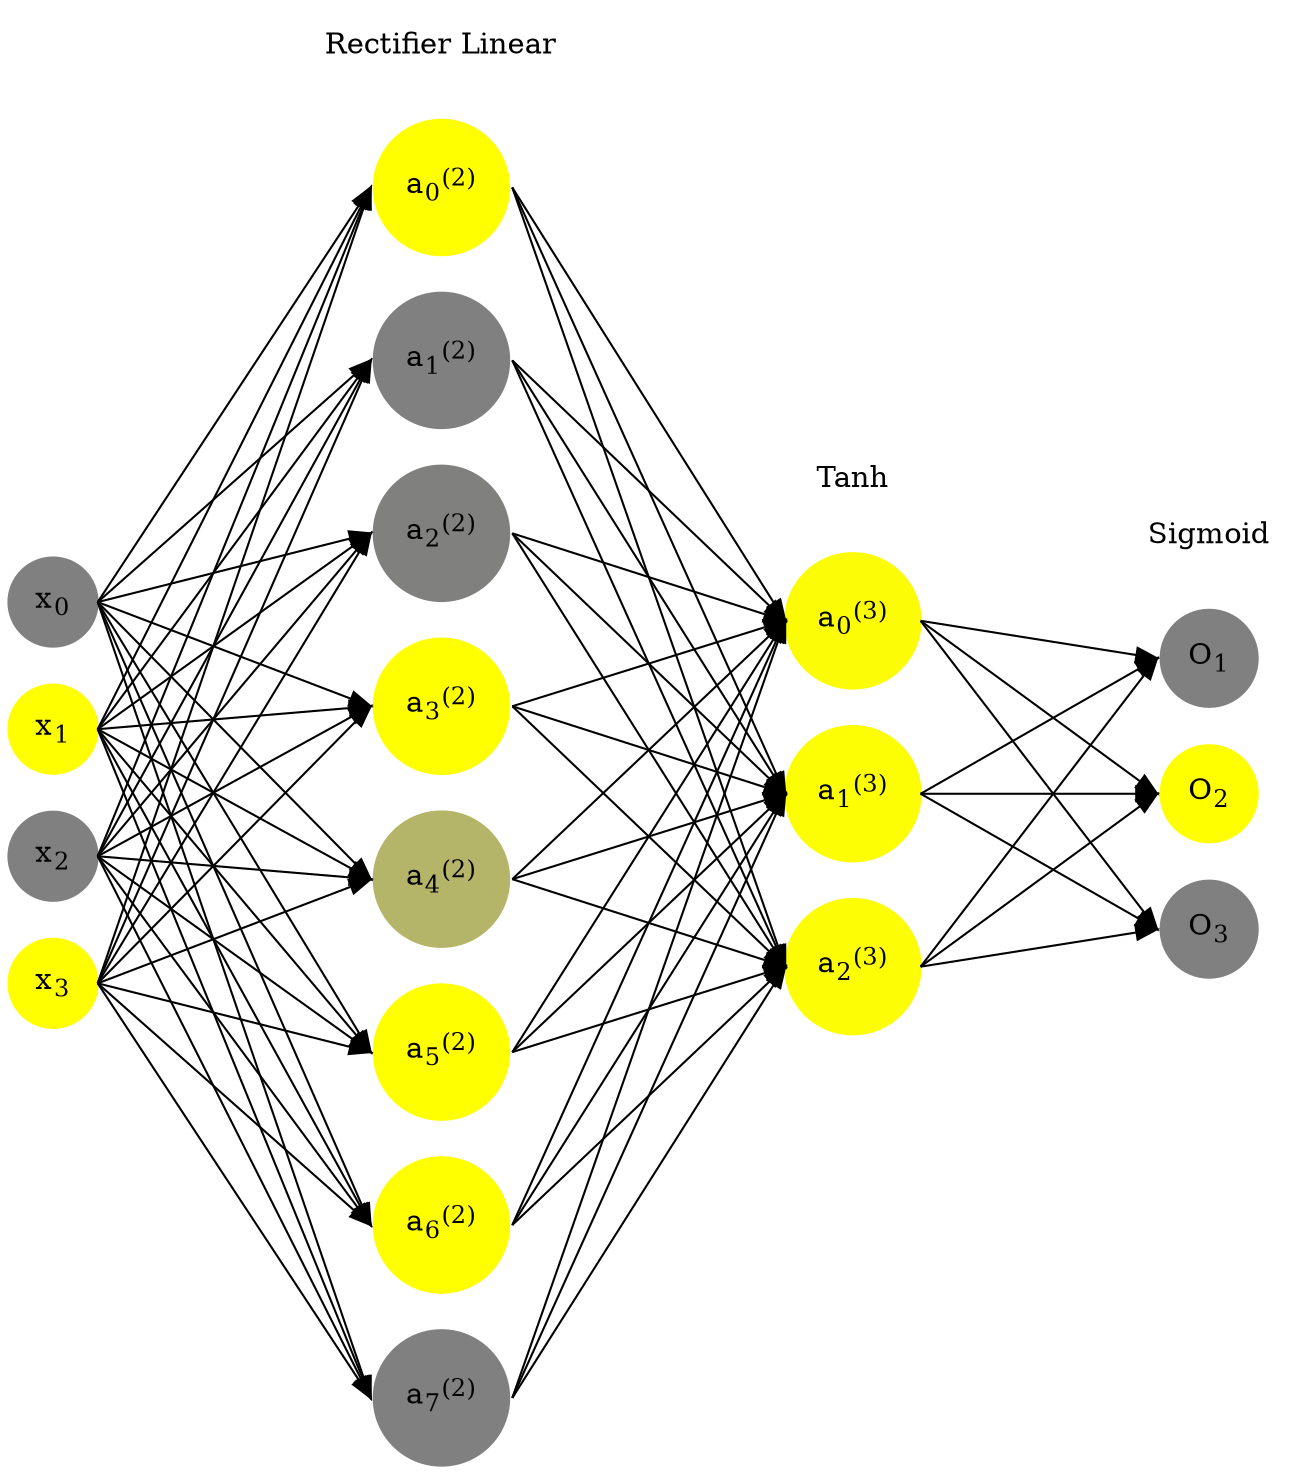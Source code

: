 digraph G {
	rankdir = LR;
	splines=false;
	edge[style=invis];
	ranksep= 1.4;
	{
	node [shape=circle, color="0.1667, 0.0, 0.5", style=filled, fillcolor="0.1667, 0.0, 0.5"];
	x0 [label=<x<sub>0</sub>>];
	}
	{
	node [shape=circle, color="0.1667, 1.0, 1.0", style=filled, fillcolor="0.1667, 1.0, 1.0"];
	x1 [label=<x<sub>1</sub>>];
	}
	{
	node [shape=circle, color="0.1667, 0.0, 0.5", style=filled, fillcolor="0.1667, 0.0, 0.5"];
	x2 [label=<x<sub>2</sub>>];
	}
	{
	node [shape=circle, color="0.1667, 1.0, 1.0", style=filled, fillcolor="0.1667, 1.0, 1.0"];
	x3 [label=<x<sub>3</sub>>];
	}
	{
	node [shape=circle, color="0.1667, 1.356650, 1.178325", style=filled, fillcolor="0.1667, 1.356650, 1.178325"];
	a02 [label=<a<sub>0</sub><sup>(2)</sup>>];
	}
	{
	node [shape=circle, color="0.1667, 0.000000, 0.500000", style=filled, fillcolor="0.1667, 0.000000, 0.500000"];
	a12 [label=<a<sub>1</sub><sup>(2)</sup>>];
	}
	{
	node [shape=circle, color="0.1667, 0.000023, 0.500011", style=filled, fillcolor="0.1667, 0.000023, 0.500011"];
	a22 [label=<a<sub>2</sub><sup>(2)</sup>>];
	}
	{
	node [shape=circle, color="0.1667, 1.751415, 1.375708", style=filled, fillcolor="0.1667, 1.751415, 1.375708"];
	a32 [label=<a<sub>3</sub><sup>(2)</sup>>];
	}
	{
	node [shape=circle, color="0.1667, 0.415844, 0.707922", style=filled, fillcolor="0.1667, 0.415844, 0.707922"];
	a42 [label=<a<sub>4</sub><sup>(2)</sup>>];
	}
	{
	node [shape=circle, color="0.1667, 2.195479, 1.597740", style=filled, fillcolor="0.1667, 2.195479, 1.597740"];
	a52 [label=<a<sub>5</sub><sup>(2)</sup>>];
	}
	{
	node [shape=circle, color="0.1667, 1.036960, 1.018480", style=filled, fillcolor="0.1667, 1.036960, 1.018480"];
	a62 [label=<a<sub>6</sub><sup>(2)</sup>>];
	}
	{
	node [shape=circle, color="0.1667, 0.000025, 0.500013", style=filled, fillcolor="0.1667, 0.000025, 0.500013"];
	a72 [label=<a<sub>7</sub><sup>(2)</sup>>];
	}
	{
	node [shape=circle, color="0.1667, 0.970972, 0.985486", style=filled, fillcolor="0.1667, 0.970972, 0.985486"];
	a03 [label=<a<sub>0</sub><sup>(3)</sup>>];
	}
	{
	node [shape=circle, color="0.1667, 0.984165, 0.992082", style=filled, fillcolor="0.1667, 0.984165, 0.992082"];
	a13 [label=<a<sub>1</sub><sup>(3)</sup>>];
	}
	{
	node [shape=circle, color="0.1667, 0.980002, 0.990001", style=filled, fillcolor="0.1667, 0.980002, 0.990001"];
	a23 [label=<a<sub>2</sub><sup>(3)</sup>>];
	}
	{
	node [shape=circle, color="0.1667, 0.0, 0.5", style=filled, fillcolor="0.1667, 0.0, 0.5"];
	O1 [label=<O<sub>1</sub>>];
	}
	{
	node [shape=circle, color="0.1667, 1.0, 1.0", style=filled, fillcolor="0.1667, 1.0, 1.0"];
	O2 [label=<O<sub>2</sub>>];
	}
	{
	node [shape=circle, color="0.1667, 0.0, 0.5", style=filled, fillcolor="0.1667, 0.0, 0.5"];
	O3 [label=<O<sub>3</sub>>];
	}
	{
	rank=same;
	x0->x1->x2->x3;
	}
	{
	rank=same;
	a02->a12->a22->a32->a42->a52->a62->a72;
	}
	{
	rank=same;
	a03->a13->a23;
	}
	{
	rank=same;
	O1->O2->O3;
	}
	l1 [shape=plaintext,label="Rectifier Linear"];
	l1->a02;
	{rank=same; l1;a02};
	l2 [shape=plaintext,label="Tanh"];
	l2->a03;
	{rank=same; l2;a03};
	l3 [shape=plaintext,label="Sigmoid"];
	l3->O1;
	{rank=same; l3;O1};
edge[style=solid, tailport=e, headport=w];
	{x0;x1;x2;x3} -> {a02;a12;a22;a32;a42;a52;a62;a72};
	{a02;a12;a22;a32;a42;a52;a62;a72} -> {a03;a13;a23};
	{a03;a13;a23} -> {O1,O2,O3};
}